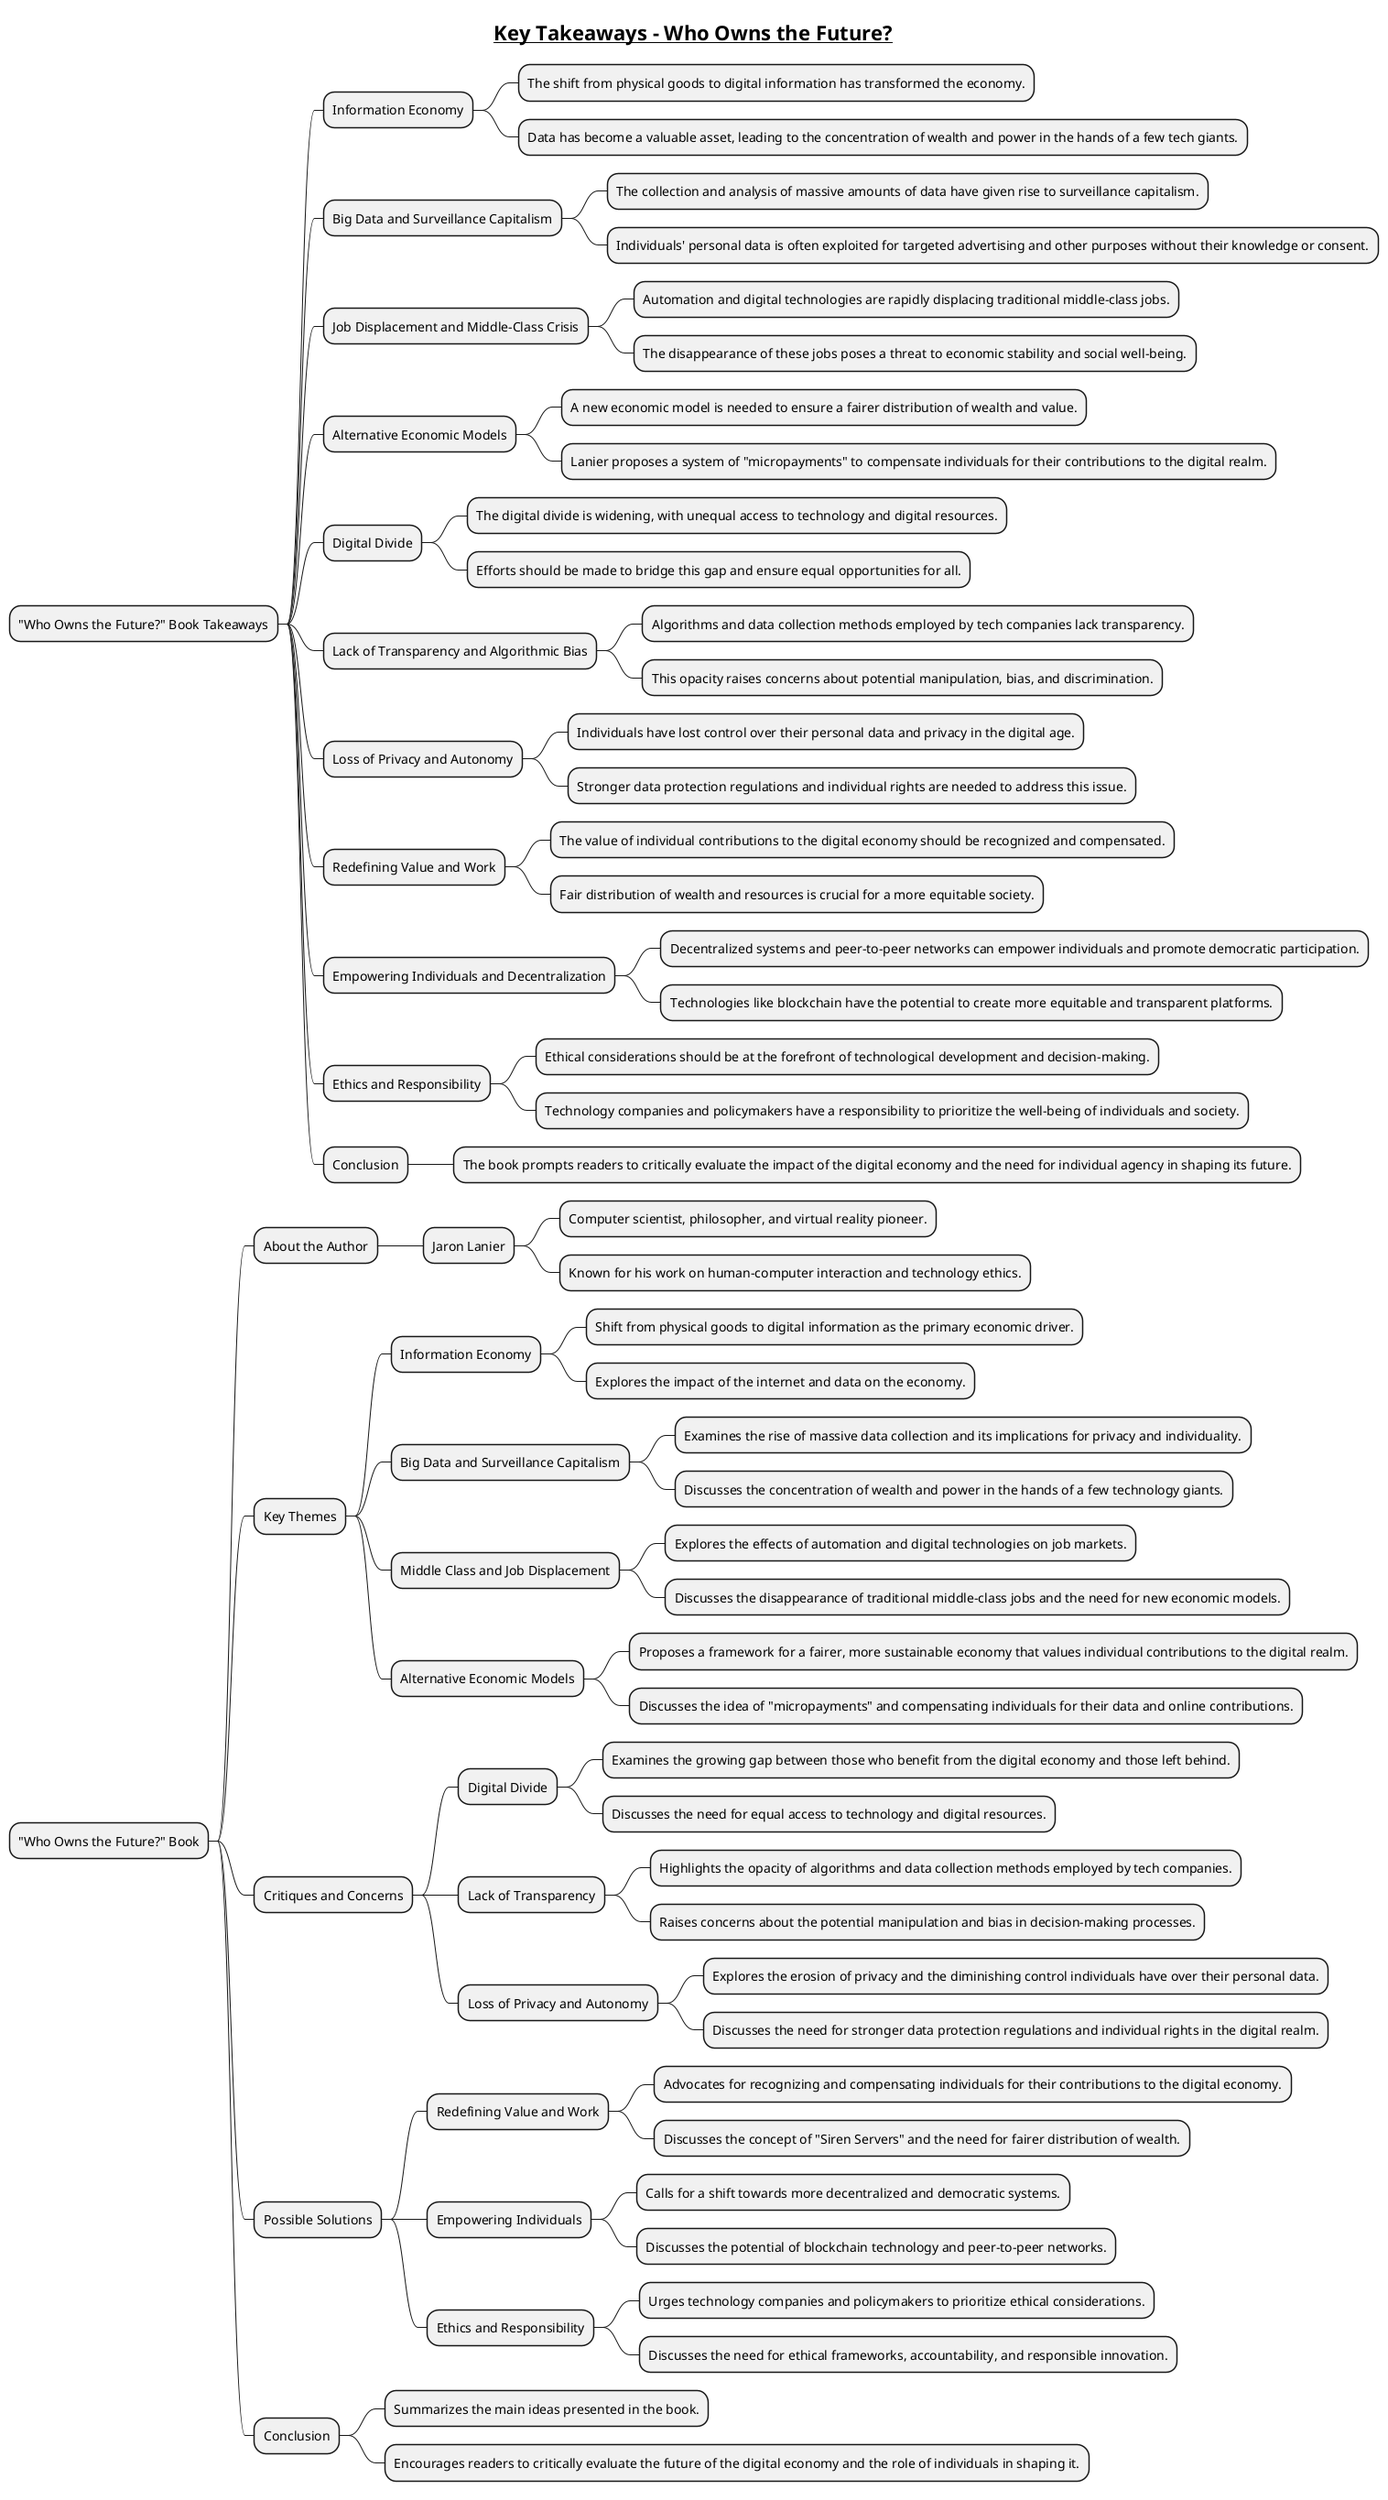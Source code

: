 @startmindmap
title =__Key Takeaways - Who Owns the Future?__

* "Who Owns the Future?" Book Takeaways
** Information Economy
*** The shift from physical goods to digital information has transformed the economy.
*** Data has become a valuable asset, leading to the concentration of wealth and power in the hands of a few tech giants.

** Big Data and Surveillance Capitalism
*** The collection and analysis of massive amounts of data have given rise to surveillance capitalism.
*** Individuals' personal data is often exploited for targeted advertising and other purposes without their knowledge or consent.

** Job Displacement and Middle-Class Crisis
*** Automation and digital technologies are rapidly displacing traditional middle-class jobs.
*** The disappearance of these jobs poses a threat to economic stability and social well-being.

** Alternative Economic Models
*** A new economic model is needed to ensure a fairer distribution of wealth and value.
*** Lanier proposes a system of "micropayments" to compensate individuals for their contributions to the digital realm.

** Digital Divide
*** The digital divide is widening, with unequal access to technology and digital resources.
*** Efforts should be made to bridge this gap and ensure equal opportunities for all.

** Lack of Transparency and Algorithmic Bias
*** Algorithms and data collection methods employed by tech companies lack transparency.
*** This opacity raises concerns about potential manipulation, bias, and discrimination.

** Loss of Privacy and Autonomy
*** Individuals have lost control over their personal data and privacy in the digital age.
*** Stronger data protection regulations and individual rights are needed to address this issue.

** Redefining Value and Work
*** The value of individual contributions to the digital economy should be recognized and compensated.
*** Fair distribution of wealth and resources is crucial for a more equitable society.

** Empowering Individuals and Decentralization
*** Decentralized systems and peer-to-peer networks can empower individuals and promote democratic participation.
*** Technologies like blockchain have the potential to create more equitable and transparent platforms.

** Ethics and Responsibility
*** Ethical considerations should be at the forefront of technological development and decision-making.
*** Technology companies and policymakers have a responsibility to prioritize the well-being of individuals and society.

** Conclusion
*** The book prompts readers to critically evaluate the impact of the digital economy and the need for individual agency in shaping its future.

* "Who Owns the Future?" Book
** About the Author
*** Jaron Lanier
**** Computer scientist, philosopher, and virtual reality pioneer.
**** Known for his work on human-computer interaction and technology ethics.

** Key Themes
*** Information Economy
**** Shift from physical goods to digital information as the primary economic driver.
**** Explores the impact of the internet and data on the economy.

*** Big Data and Surveillance Capitalism
**** Examines the rise of massive data collection and its implications for privacy and individuality.
**** Discusses the concentration of wealth and power in the hands of a few technology giants.

*** Middle Class and Job Displacement
**** Explores the effects of automation and digital technologies on job markets.
**** Discusses the disappearance of traditional middle-class jobs and the need for new economic models.

*** Alternative Economic Models
**** Proposes a framework for a fairer, more sustainable economy that values individual contributions to the digital realm.
**** Discusses the idea of "micropayments" and compensating individuals for their data and online contributions.

** Critiques and Concerns
*** Digital Divide
**** Examines the growing gap between those who benefit from the digital economy and those left behind.
**** Discusses the need for equal access to technology and digital resources.

*** Lack of Transparency
**** Highlights the opacity of algorithms and data collection methods employed by tech companies.
**** Raises concerns about the potential manipulation and bias in decision-making processes.

*** Loss of Privacy and Autonomy
**** Explores the erosion of privacy and the diminishing control individuals have over their personal data.
**** Discusses the need for stronger data protection regulations and individual rights in the digital realm.

** Possible Solutions
*** Redefining Value and Work
**** Advocates for recognizing and compensating individuals for their contributions to the digital economy.
**** Discusses the concept of "Siren Servers" and the need for fairer distribution of wealth.

*** Empowering Individuals
**** Calls for a shift towards more decentralized and democratic systems.
**** Discusses the potential of blockchain technology and peer-to-peer networks.

*** Ethics and Responsibility
**** Urges technology companies and policymakers to prioritize ethical considerations.
**** Discusses the need for ethical frameworks, accountability, and responsible innovation.

** Conclusion
*** Summarizes the main ideas presented in the book.
*** Encourages readers to critically evaluate the future of the digital economy and the role of individuals in shaping it.


@endmindmap
